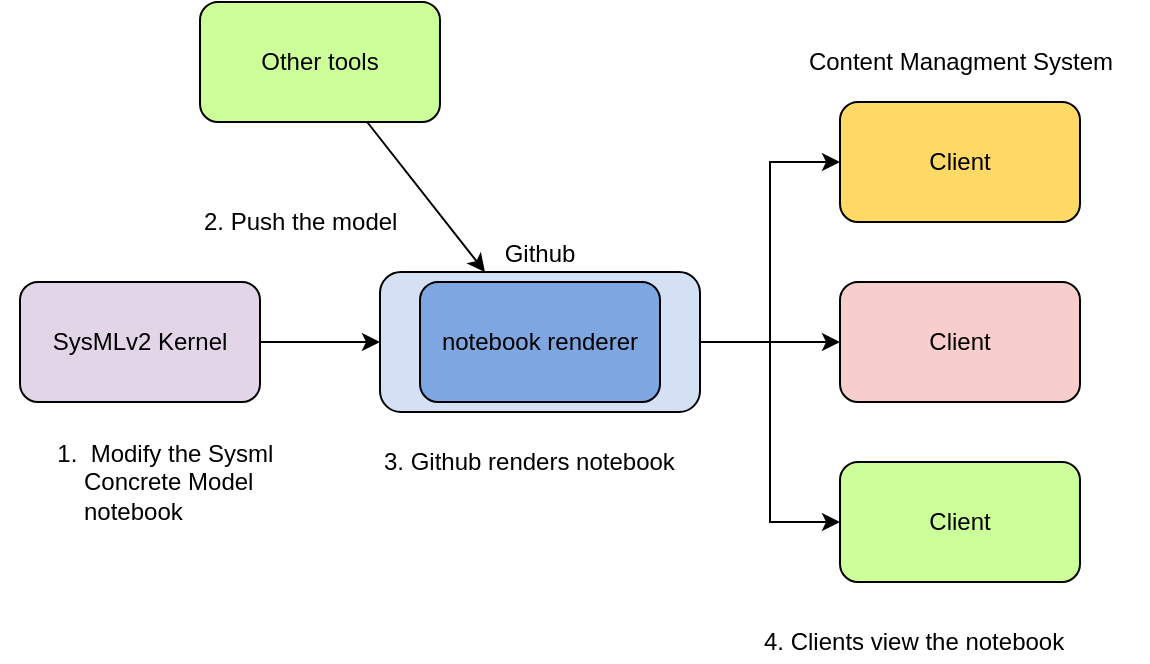 <mxGraphModel dx="708" dy="562" grid="1" gridSize="10" guides="1" tooltips="1" connect="1" arrows="1" fold="1" page="1" pageScale="1" pageWidth="850" pageHeight="1100" background="#ffffff"><root><mxCell id="0"/><mxCell id="1" parent="0"/><mxCell id="9" style="edgeStyle=orthogonalEdgeStyle;rounded=0;html=1;entryX=0;entryY=0.5;jettySize=auto;orthogonalLoop=1;" edge="1" parent="1" source="2" target="8"><mxGeometry relative="1" as="geometry"/></mxCell><mxCell id="10" style="edgeStyle=orthogonalEdgeStyle;rounded=0;html=1;entryX=0;entryY=0.5;jettySize=auto;orthogonalLoop=1;" edge="1" parent="1" source="2" target="6"><mxGeometry relative="1" as="geometry"/></mxCell><mxCell id="12" style="edgeStyle=orthogonalEdgeStyle;rounded=0;html=1;entryX=0;entryY=0.5;jettySize=auto;orthogonalLoop=1;" edge="1" parent="1" source="2" target="11"><mxGeometry relative="1" as="geometry"/></mxCell><mxCell id="2" value="Github" style="rounded=1;whiteSpace=wrap;html=1;labelPosition=center;verticalLabelPosition=top;align=center;verticalAlign=bottom;fillColor=#D4E1F5;" vertex="1" parent="1"><mxGeometry x="290" y="145" width="160" height="70" as="geometry"/></mxCell><mxCell id="5" value="" style="edgeStyle=orthogonalEdgeStyle;rounded=0;html=1;jettySize=auto;orthogonalLoop=1;" edge="1" parent="1" source="3" target="2"><mxGeometry relative="1" as="geometry"/></mxCell><mxCell id="3" value="SysMLv2 Kernel" style="rounded=1;whiteSpace=wrap;html=1;fillColor=#E1D5E7;" vertex="1" parent="1"><mxGeometry x="110" y="150" width="120" height="60" as="geometry"/></mxCell><mxCell id="6" value="Client" style="rounded=1;whiteSpace=wrap;html=1;fillColor=#F8CECC;" vertex="1" parent="1"><mxGeometry x="520" y="150" width="120" height="60" as="geometry"/></mxCell><mxCell id="7" value="notebook renderer" style="rounded=1;whiteSpace=wrap;html=1;fillColor=#7EA6E0;" vertex="1" parent="1"><mxGeometry x="310" y="150" width="120" height="60" as="geometry"/></mxCell><mxCell id="8" value="Client" style="rounded=1;whiteSpace=wrap;html=1;fillColor=#CCFF99;" vertex="1" parent="1"><mxGeometry x="520" y="240" width="120" height="60" as="geometry"/></mxCell><mxCell id="11" value="Client" style="rounded=1;whiteSpace=wrap;html=1;fillColor=#FFD966;" vertex="1" parent="1"><mxGeometry x="520" y="60" width="120" height="60" as="geometry"/></mxCell><mxCell id="13" value="&lt;ol&gt;&lt;li&gt;&amp;nbsp;Modify the Sysml Concrete Model notebook&lt;/li&gt;&lt;/ol&gt;" style="text;html=1;strokeColor=none;fillColor=none;align=left;verticalAlign=middle;whiteSpace=wrap;rounded=0;" vertex="1" parent="1"><mxGeometry x="100" y="240" width="160" height="20" as="geometry"/></mxCell><mxCell id="15" value="&lt;div&gt;2. Push the model&lt;/div&gt;" style="text;html=1;strokeColor=none;fillColor=none;align=left;verticalAlign=middle;whiteSpace=wrap;rounded=0;" vertex="1" parent="1"><mxGeometry x="200" y="110" width="130" height="20" as="geometry"/></mxCell><mxCell id="16" value="&lt;div&gt;3. Github renders notebook&lt;/div&gt;" style="text;html=1;strokeColor=none;fillColor=none;align=left;verticalAlign=middle;whiteSpace=wrap;rounded=0;" vertex="1" parent="1"><mxGeometry x="290" y="230" width="165" height="20" as="geometry"/></mxCell><mxCell id="17" value="&lt;div&gt;4. Clients view the notebook&lt;/div&gt;" style="text;html=1;strokeColor=none;fillColor=none;align=left;verticalAlign=middle;whiteSpace=wrap;rounded=0;" vertex="1" parent="1"><mxGeometry x="480" y="320" width="165" height="20" as="geometry"/></mxCell><mxCell id="19" style="edgeStyle=orthogonalEdgeStyle;rounded=0;html=1;exitX=0.75;exitY=1;entryX=0.75;entryY=1;jettySize=auto;orthogonalLoop=1;" edge="1" parent="1"><mxGeometry relative="1" as="geometry"><mxPoint x="230" y="50" as="sourcePoint"/><mxPoint x="230" y="50" as="targetPoint"/></mxGeometry></mxCell><mxCell id="20" style="edgeStyle=orthogonalEdgeStyle;rounded=0;html=1;exitX=0.75;exitY=1;entryX=0.75;entryY=1;jettySize=auto;orthogonalLoop=1;" edge="1" parent="1"><mxGeometry relative="1" as="geometry"><mxPoint x="637" y="60" as="sourcePoint"/><mxPoint x="637" y="60" as="targetPoint"/></mxGeometry></mxCell><mxCell id="21" value="Content Managment System" style="text;html=1;strokeColor=none;fillColor=none;align=center;verticalAlign=middle;whiteSpace=wrap;rounded=0;" vertex="1" parent="1"><mxGeometry x="487" y="30" width="187" height="20" as="geometry"/></mxCell><mxCell id="23" style="rounded=0;html=1;jettySize=auto;orthogonalLoop=1;" edge="1" parent="1" source="22" target="2"><mxGeometry relative="1" as="geometry"/></mxCell><mxCell id="22" value="&lt;div style=&quot;text-align: center&quot;&gt;&lt;span style=&quot;letter-spacing: 0px&quot;&gt;Other tools&lt;/span&gt;&lt;/div&gt;" style="rounded=1;whiteSpace=wrap;html=1;fillColor=#CCFF99;align=center;" vertex="1" parent="1"><mxGeometry x="200" y="10" width="120" height="60" as="geometry"/></mxCell></root></mxGraphModel>
